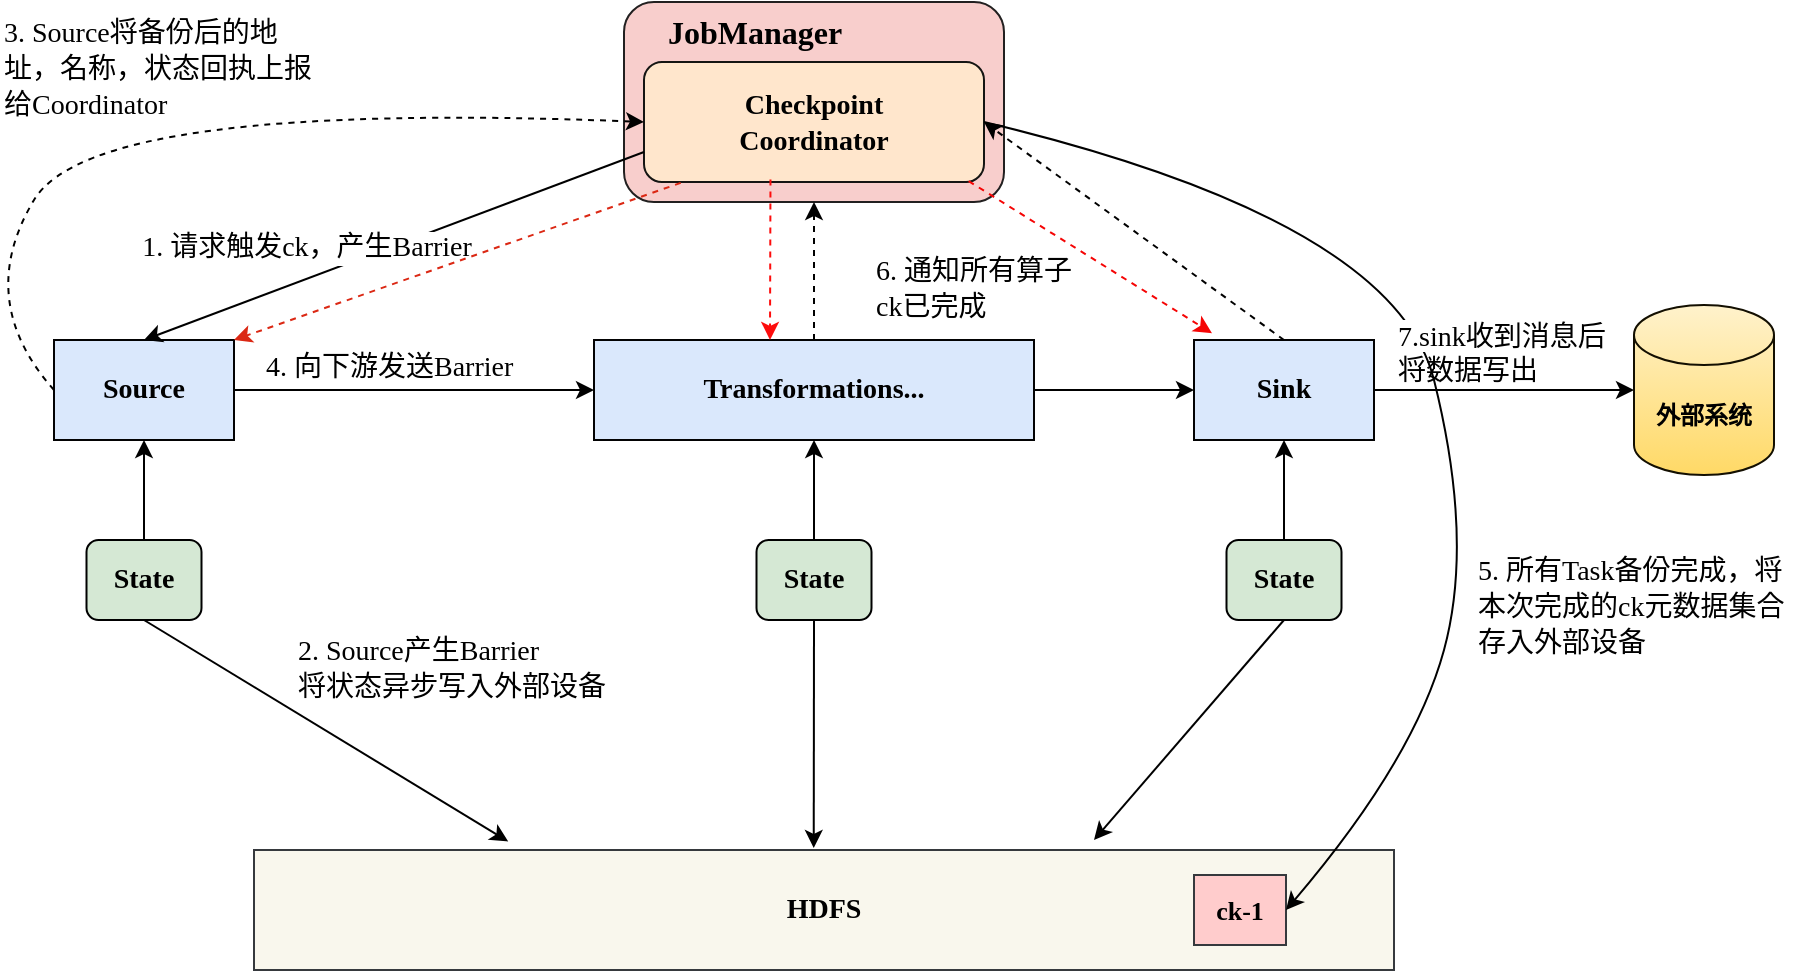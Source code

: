 <mxfile version="21.2.8" type="device">
  <diagram name="Page-1" id="J4eO9nVUZauvVbExk5FZ">
    <mxGraphModel dx="1353" dy="490" grid="1" gridSize="10" guides="1" tooltips="1" connect="1" arrows="1" fold="1" page="1" pageScale="1" pageWidth="827" pageHeight="1169" math="0" shadow="0">
      <root>
        <mxCell id="0" />
        <mxCell id="1" parent="0" />
        <mxCell id="6Q5VVy5FNHI0aDFn693Z-1" value="" style="rounded=1;whiteSpace=wrap;html=1;fillColor=#f8cecc;strokeColor=#222020;strokeWidth=1;" vertex="1" parent="1">
          <mxGeometry x="165" y="131" width="190" height="100" as="geometry" />
        </mxCell>
        <mxCell id="6Q5VVy5FNHI0aDFn693Z-2" value="&lt;b&gt;&lt;font face=&quot;Verdana&quot; style=&quot;font-size: 16px;&quot;&gt;JobManager&lt;/font&gt;&lt;/b&gt;" style="text;html=1;align=center;verticalAlign=middle;resizable=0;points=[];autosize=1;strokeColor=none;fillColor=none;" vertex="1" parent="1">
          <mxGeometry x="165" y="131" width="130" height="30" as="geometry" />
        </mxCell>
        <mxCell id="6Q5VVy5FNHI0aDFn693Z-3" value="&lt;b style=&quot;font-size: 14px;&quot;&gt;&lt;font style=&quot;font-size: 14px;&quot; face=&quot;Verdana&quot;&gt;Checkpoint&lt;br&gt;Coordinator&lt;/font&gt;&lt;/b&gt;" style="rounded=1;whiteSpace=wrap;html=1;fillColor=#ffe6cc;strokeColor=#151513;" vertex="1" parent="1">
          <mxGeometry x="175" y="161" width="170" height="60" as="geometry" />
        </mxCell>
        <mxCell id="6Q5VVy5FNHI0aDFn693Z-11" style="edgeStyle=orthogonalEdgeStyle;rounded=0;orthogonalLoop=1;jettySize=auto;html=1;exitX=1;exitY=0.5;exitDx=0;exitDy=0;entryX=0;entryY=0.5;entryDx=0;entryDy=0;" edge="1" parent="1" source="6Q5VVy5FNHI0aDFn693Z-4" target="6Q5VVy5FNHI0aDFn693Z-10">
          <mxGeometry relative="1" as="geometry" />
        </mxCell>
        <mxCell id="6Q5VVy5FNHI0aDFn693Z-4" value="&lt;b&gt;&lt;font face=&quot;Verdana&quot; style=&quot;font-size: 14px;&quot;&gt;Source&lt;/font&gt;&lt;/b&gt;" style="rounded=0;whiteSpace=wrap;html=1;fillColor=#dae8fc;strokeColor=#020203;" vertex="1" parent="1">
          <mxGeometry x="-120" y="300" width="90" height="50" as="geometry" />
        </mxCell>
        <mxCell id="6Q5VVy5FNHI0aDFn693Z-5" value="" style="endArrow=classic;html=1;rounded=0;exitX=0;exitY=0.75;exitDx=0;exitDy=0;entryX=0.5;entryY=0;entryDx=0;entryDy=0;" edge="1" parent="1" source="6Q5VVy5FNHI0aDFn693Z-3">
          <mxGeometry width="50" height="50" relative="1" as="geometry">
            <mxPoint x="60" y="190" as="sourcePoint" />
            <mxPoint x="-75" y="300" as="targetPoint" />
          </mxGeometry>
        </mxCell>
        <mxCell id="6Q5VVy5FNHI0aDFn693Z-9" value="&lt;font face=&quot;Verdana&quot; style=&quot;font-size: 14px;&quot;&gt;1. 请求触发ck，产生Barrier&lt;/font&gt;" style="edgeLabel;html=1;align=center;verticalAlign=middle;resizable=0;points=[];" vertex="1" connectable="0" parent="6Q5VVy5FNHI0aDFn693Z-5">
          <mxGeometry x="0.547" y="1" relative="1" as="geometry">
            <mxPoint x="24" y="-26" as="offset" />
          </mxGeometry>
        </mxCell>
        <mxCell id="6Q5VVy5FNHI0aDFn693Z-17" style="edgeStyle=orthogonalEdgeStyle;rounded=0;orthogonalLoop=1;jettySize=auto;html=1;exitX=1;exitY=0.5;exitDx=0;exitDy=0;" edge="1" parent="1" source="6Q5VVy5FNHI0aDFn693Z-10" target="6Q5VVy5FNHI0aDFn693Z-16">
          <mxGeometry relative="1" as="geometry" />
        </mxCell>
        <mxCell id="6Q5VVy5FNHI0aDFn693Z-33" style="edgeStyle=orthogonalEdgeStyle;rounded=0;orthogonalLoop=1;jettySize=auto;html=1;exitX=0.5;exitY=0;exitDx=0;exitDy=0;entryX=0.5;entryY=1;entryDx=0;entryDy=0;dashed=1;" edge="1" parent="1" source="6Q5VVy5FNHI0aDFn693Z-10" target="6Q5VVy5FNHI0aDFn693Z-1">
          <mxGeometry relative="1" as="geometry" />
        </mxCell>
        <mxCell id="6Q5VVy5FNHI0aDFn693Z-10" value="&lt;b&gt;&lt;font face=&quot;Verdana&quot; style=&quot;font-size: 14px;&quot;&gt;Transformations...&lt;/font&gt;&lt;/b&gt;" style="rounded=0;whiteSpace=wrap;html=1;fillColor=#dae8fc;strokeColor=#020203;" vertex="1" parent="1">
          <mxGeometry x="150" y="300" width="220" height="50" as="geometry" />
        </mxCell>
        <mxCell id="6Q5VVy5FNHI0aDFn693Z-13" style="edgeStyle=orthogonalEdgeStyle;rounded=0;orthogonalLoop=1;jettySize=auto;html=1;exitX=0.5;exitY=0;exitDx=0;exitDy=0;entryX=0.5;entryY=1;entryDx=0;entryDy=0;" edge="1" parent="1" source="6Q5VVy5FNHI0aDFn693Z-12" target="6Q5VVy5FNHI0aDFn693Z-4">
          <mxGeometry relative="1" as="geometry" />
        </mxCell>
        <mxCell id="6Q5VVy5FNHI0aDFn693Z-12" value="&lt;b&gt;&lt;font style=&quot;font-size: 14px;&quot; face=&quot;Verdana&quot;&gt;State&lt;/font&gt;&lt;/b&gt;" style="rounded=1;whiteSpace=wrap;html=1;fillColor=#d5e8d4;strokeColor=#000000;" vertex="1" parent="1">
          <mxGeometry x="-103.75" y="400" width="57.5" height="40" as="geometry" />
        </mxCell>
        <mxCell id="6Q5VVy5FNHI0aDFn693Z-15" style="edgeStyle=orthogonalEdgeStyle;rounded=0;orthogonalLoop=1;jettySize=auto;html=1;exitX=0.5;exitY=0;exitDx=0;exitDy=0;entryX=0.5;entryY=1;entryDx=0;entryDy=0;" edge="1" parent="1" source="6Q5VVy5FNHI0aDFn693Z-14" target="6Q5VVy5FNHI0aDFn693Z-10">
          <mxGeometry relative="1" as="geometry" />
        </mxCell>
        <mxCell id="6Q5VVy5FNHI0aDFn693Z-14" value="&lt;b&gt;&lt;font style=&quot;font-size: 14px;&quot; face=&quot;Verdana&quot;&gt;State&lt;/font&gt;&lt;/b&gt;" style="rounded=1;whiteSpace=wrap;html=1;fillColor=#d5e8d4;strokeColor=#000000;" vertex="1" parent="1">
          <mxGeometry x="231.25" y="400" width="57.5" height="40" as="geometry" />
        </mxCell>
        <mxCell id="6Q5VVy5FNHI0aDFn693Z-50" style="edgeStyle=orthogonalEdgeStyle;rounded=0;orthogonalLoop=1;jettySize=auto;html=1;exitX=1;exitY=0.5;exitDx=0;exitDy=0;" edge="1" parent="1" source="6Q5VVy5FNHI0aDFn693Z-16" target="6Q5VVy5FNHI0aDFn693Z-49">
          <mxGeometry relative="1" as="geometry" />
        </mxCell>
        <mxCell id="6Q5VVy5FNHI0aDFn693Z-16" value="&lt;b&gt;&lt;font face=&quot;Verdana&quot; style=&quot;font-size: 14px;&quot;&gt;Sink&lt;/font&gt;&lt;/b&gt;" style="rounded=0;whiteSpace=wrap;html=1;fillColor=#dae8fc;strokeColor=#020203;" vertex="1" parent="1">
          <mxGeometry x="450" y="300" width="90" height="50" as="geometry" />
        </mxCell>
        <mxCell id="6Q5VVy5FNHI0aDFn693Z-19" style="edgeStyle=orthogonalEdgeStyle;rounded=0;orthogonalLoop=1;jettySize=auto;html=1;exitX=0.5;exitY=0;exitDx=0;exitDy=0;entryX=0.5;entryY=1;entryDx=0;entryDy=0;" edge="1" parent="1" source="6Q5VVy5FNHI0aDFn693Z-18" target="6Q5VVy5FNHI0aDFn693Z-16">
          <mxGeometry relative="1" as="geometry" />
        </mxCell>
        <mxCell id="6Q5VVy5FNHI0aDFn693Z-18" value="&lt;b&gt;&lt;font style=&quot;font-size: 14px;&quot; face=&quot;Verdana&quot;&gt;State&lt;/font&gt;&lt;/b&gt;" style="rounded=1;whiteSpace=wrap;html=1;fillColor=#d5e8d4;strokeColor=#000000;" vertex="1" parent="1">
          <mxGeometry x="466.25" y="400" width="57.5" height="40" as="geometry" />
        </mxCell>
        <mxCell id="6Q5VVy5FNHI0aDFn693Z-21" value="&lt;span style=&quot;color: rgb(0, 0, 0); font-size: 14px; font-style: normal; font-variant-ligatures: normal; font-variant-caps: normal; font-weight: 400; letter-spacing: normal; orphans: 2; text-align: center; text-indent: 0px; text-transform: none; widows: 2; word-spacing: 0px; -webkit-text-stroke-width: 0px; background-color: rgb(255, 255, 255); text-decoration-thickness: initial; text-decoration-style: initial; text-decoration-color: initial; float: none; display: inline !important;&quot;&gt;&lt;font face=&quot;Verdana&quot;&gt;2. Source产生Barrier&lt;br&gt;将状态异步写入外部设备&lt;br&gt;&lt;/font&gt;&lt;/span&gt;" style="text;whiteSpace=wrap;html=1;" vertex="1" parent="1">
          <mxGeometry y="440" width="160" height="40" as="geometry" />
        </mxCell>
        <mxCell id="6Q5VVy5FNHI0aDFn693Z-23" value="&lt;font style=&quot;font-size: 14px;&quot; face=&quot;Verdana&quot;&gt;&lt;b&gt;HDFS&lt;/b&gt;&lt;/font&gt;" style="rounded=0;whiteSpace=wrap;html=1;fillColor=#f9f7ed;strokeColor=#36393d;" vertex="1" parent="1">
          <mxGeometry x="-20" y="555" width="570" height="60" as="geometry" />
        </mxCell>
        <mxCell id="6Q5VVy5FNHI0aDFn693Z-24" value="" style="endArrow=classic;html=1;rounded=0;exitX=0.5;exitY=1;exitDx=0;exitDy=0;entryX=0.223;entryY=-0.071;entryDx=0;entryDy=0;entryPerimeter=0;" edge="1" parent="1" source="6Q5VVy5FNHI0aDFn693Z-12" target="6Q5VVy5FNHI0aDFn693Z-23">
          <mxGeometry width="50" height="50" relative="1" as="geometry">
            <mxPoint x="40" y="440" as="sourcePoint" />
            <mxPoint x="90" y="390" as="targetPoint" />
          </mxGeometry>
        </mxCell>
        <mxCell id="6Q5VVy5FNHI0aDFn693Z-26" value="" style="curved=1;endArrow=classic;html=1;rounded=0;exitX=0;exitY=0.5;exitDx=0;exitDy=0;entryX=0;entryY=0.5;entryDx=0;entryDy=0;dashed=1;" edge="1" parent="1" source="6Q5VVy5FNHI0aDFn693Z-4" target="6Q5VVy5FNHI0aDFn693Z-3">
          <mxGeometry width="50" height="50" relative="1" as="geometry">
            <mxPoint x="-40" y="310" as="sourcePoint" />
            <mxPoint x="10" y="260" as="targetPoint" />
            <Array as="points">
              <mxPoint x="-160" y="280" />
              <mxPoint x="-100" y="180" />
            </Array>
          </mxGeometry>
        </mxCell>
        <mxCell id="6Q5VVy5FNHI0aDFn693Z-28" value="&lt;span style=&quot;color: rgb(0, 0, 0); font-size: 14px; font-style: normal; font-variant-ligatures: normal; font-variant-caps: normal; font-weight: 400; letter-spacing: normal; orphans: 2; text-align: center; text-indent: 0px; text-transform: none; widows: 2; word-spacing: 0px; -webkit-text-stroke-width: 0px; background-color: rgb(255, 255, 255); text-decoration-thickness: initial; text-decoration-style: initial; text-decoration-color: initial; float: none; display: inline !important;&quot;&gt;&lt;font face=&quot;Verdana&quot;&gt;3. Source将备份后的地址，名称，状态回执上报给Coordinator&lt;br&gt;&lt;/font&gt;&lt;/span&gt;" style="text;whiteSpace=wrap;html=1;" vertex="1" parent="1">
          <mxGeometry x="-147" y="131" width="160" height="40" as="geometry" />
        </mxCell>
        <mxCell id="6Q5VVy5FNHI0aDFn693Z-29" value="&lt;span style=&quot;color: rgb(0, 0, 0); font-size: 14px; font-style: normal; font-variant-ligatures: normal; font-variant-caps: normal; font-weight: 400; letter-spacing: normal; orphans: 2; text-align: center; text-indent: 0px; text-transform: none; widows: 2; word-spacing: 0px; -webkit-text-stroke-width: 0px; background-color: rgb(255, 255, 255); text-decoration-thickness: initial; text-decoration-style: initial; text-decoration-color: initial; float: none; display: inline !important;&quot;&gt;&lt;font face=&quot;Verdana&quot;&gt;4. 向下游发送Barrier&lt;br&gt;&lt;/font&gt;&lt;/span&gt;" style="text;whiteSpace=wrap;html=1;" vertex="1" parent="1">
          <mxGeometry x="-16" y="298" width="160" height="40" as="geometry" />
        </mxCell>
        <mxCell id="6Q5VVy5FNHI0aDFn693Z-32" value="" style="endArrow=classic;html=1;rounded=0;exitX=0.5;exitY=1;exitDx=0;exitDy=0;entryX=0.491;entryY=-0.017;entryDx=0;entryDy=0;entryPerimeter=0;" edge="1" parent="1" source="6Q5VVy5FNHI0aDFn693Z-14" target="6Q5VVy5FNHI0aDFn693Z-23">
          <mxGeometry width="50" height="50" relative="1" as="geometry">
            <mxPoint x="130" y="510" as="sourcePoint" />
            <mxPoint x="180" y="460" as="targetPoint" />
          </mxGeometry>
        </mxCell>
        <mxCell id="6Q5VVy5FNHI0aDFn693Z-34" value="" style="endArrow=classic;html=1;rounded=0;exitX=0.5;exitY=1;exitDx=0;exitDy=0;" edge="1" parent="1" source="6Q5VVy5FNHI0aDFn693Z-18">
          <mxGeometry width="50" height="50" relative="1" as="geometry">
            <mxPoint x="270" y="550" as="sourcePoint" />
            <mxPoint x="400" y="550" as="targetPoint" />
          </mxGeometry>
        </mxCell>
        <mxCell id="6Q5VVy5FNHI0aDFn693Z-35" value="" style="endArrow=classic;html=1;rounded=0;exitX=0.5;exitY=0;exitDx=0;exitDy=0;entryX=1;entryY=0.5;entryDx=0;entryDy=0;dashed=1;" edge="1" parent="1" source="6Q5VVy5FNHI0aDFn693Z-16" target="6Q5VVy5FNHI0aDFn693Z-3">
          <mxGeometry width="50" height="50" relative="1" as="geometry">
            <mxPoint x="470" y="310" as="sourcePoint" />
            <mxPoint x="520" y="260" as="targetPoint" />
          </mxGeometry>
        </mxCell>
        <mxCell id="6Q5VVy5FNHI0aDFn693Z-37" value="&lt;b&gt;&lt;font style=&quot;font-size: 13px;&quot; face=&quot;Verdana&quot;&gt;ck-1&lt;/font&gt;&lt;/b&gt;" style="rounded=0;whiteSpace=wrap;html=1;fillColor=#ffcccc;strokeColor=#36393d;" vertex="1" parent="1">
          <mxGeometry x="450" y="567.5" width="46" height="35" as="geometry" />
        </mxCell>
        <mxCell id="6Q5VVy5FNHI0aDFn693Z-38" value="" style="curved=1;endArrow=classic;html=1;rounded=0;exitX=1;exitY=0.5;exitDx=0;exitDy=0;entryX=1;entryY=0.5;entryDx=0;entryDy=0;" edge="1" parent="1" source="6Q5VVy5FNHI0aDFn693Z-3" target="6Q5VVy5FNHI0aDFn693Z-37">
          <mxGeometry width="50" height="50" relative="1" as="geometry">
            <mxPoint x="510" y="370" as="sourcePoint" />
            <mxPoint x="560" y="320" as="targetPoint" />
            <Array as="points">
              <mxPoint x="550" y="240" />
              <mxPoint x="590" y="400" />
              <mxPoint x="560" y="510" />
            </Array>
          </mxGeometry>
        </mxCell>
        <mxCell id="6Q5VVy5FNHI0aDFn693Z-39" value="&lt;span style=&quot;color: rgb(0, 0, 0); font-size: 14px; font-style: normal; font-variant-ligatures: normal; font-variant-caps: normal; font-weight: 400; letter-spacing: normal; orphans: 2; text-align: center; text-indent: 0px; text-transform: none; widows: 2; word-spacing: 0px; -webkit-text-stroke-width: 0px; background-color: rgb(255, 255, 255); text-decoration-thickness: initial; text-decoration-style: initial; text-decoration-color: initial; float: none; display: inline !important;&quot;&gt;&lt;font face=&quot;Verdana&quot;&gt;5. 所有Task备份完成，将本次完成的ck元数据集合存入外部设备&lt;br&gt;&lt;/font&gt;&lt;/span&gt;" style="text;whiteSpace=wrap;html=1;" vertex="1" parent="1">
          <mxGeometry x="590" y="400" width="160" height="40" as="geometry" />
        </mxCell>
        <mxCell id="6Q5VVy5FNHI0aDFn693Z-40" style="edgeStyle=orthogonalEdgeStyle;rounded=0;orthogonalLoop=1;jettySize=auto;html=1;exitX=0.5;exitY=1;exitDx=0;exitDy=0;" edge="1" parent="1" source="6Q5VVy5FNHI0aDFn693Z-39" target="6Q5VVy5FNHI0aDFn693Z-39">
          <mxGeometry relative="1" as="geometry" />
        </mxCell>
        <mxCell id="6Q5VVy5FNHI0aDFn693Z-41" value="" style="endArrow=classic;html=1;rounded=0;exitX=0.056;exitY=0.993;exitDx=0;exitDy=0;exitPerimeter=0;strokeColor=none;" edge="1" parent="1" source="6Q5VVy5FNHI0aDFn693Z-3" target="6Q5VVy5FNHI0aDFn693Z-4">
          <mxGeometry width="50" height="50" relative="1" as="geometry">
            <mxPoint x="100" y="380" as="sourcePoint" />
            <mxPoint x="150" y="330" as="targetPoint" />
          </mxGeometry>
        </mxCell>
        <mxCell id="6Q5VVy5FNHI0aDFn693Z-42" value="" style="endArrow=classic;html=1;rounded=0;exitX=0.108;exitY=1.007;exitDx=0;exitDy=0;exitPerimeter=0;entryX=1;entryY=0;entryDx=0;entryDy=0;fillColor=#ffcccc;strokeColor=#db2814;dashed=1;" edge="1" parent="1" source="6Q5VVy5FNHI0aDFn693Z-3" target="6Q5VVy5FNHI0aDFn693Z-4">
          <mxGeometry width="50" height="50" relative="1" as="geometry">
            <mxPoint x="100" y="380" as="sourcePoint" />
            <mxPoint x="150" y="330" as="targetPoint" />
          </mxGeometry>
        </mxCell>
        <mxCell id="6Q5VVy5FNHI0aDFn693Z-44" value="" style="endArrow=classic;html=1;rounded=0;exitX=0.414;exitY=0.993;exitDx=0;exitDy=0;exitPerimeter=0;strokeColor=none;entryX=0.426;entryY=-0.036;entryDx=0;entryDy=0;entryPerimeter=0;" edge="1" parent="1" source="6Q5VVy5FNHI0aDFn693Z-3" target="6Q5VVy5FNHI0aDFn693Z-10">
          <mxGeometry width="50" height="50" relative="1" as="geometry">
            <mxPoint x="195" y="231" as="sourcePoint" />
            <mxPoint x="-20" y="317" as="targetPoint" />
          </mxGeometry>
        </mxCell>
        <mxCell id="6Q5VVy5FNHI0aDFn693Z-45" value="" style="endArrow=classic;html=1;rounded=0;exitX=0.405;exitY=1.02;exitDx=0;exitDy=0;exitPerimeter=0;strokeColor=none;" edge="1" parent="1" source="6Q5VVy5FNHI0aDFn693Z-3">
          <mxGeometry width="50" height="50" relative="1" as="geometry">
            <mxPoint x="205" y="241" as="sourcePoint" />
            <mxPoint x="244" y="300" as="targetPoint" />
          </mxGeometry>
        </mxCell>
        <mxCell id="6Q5VVy5FNHI0aDFn693Z-46" value="" style="endArrow=classic;html=1;rounded=0;exitX=0.372;exitY=0.98;exitDx=0;exitDy=0;exitPerimeter=0;strokeColor=#fd0d0d;dashed=1;" edge="1" parent="1" source="6Q5VVy5FNHI0aDFn693Z-3">
          <mxGeometry width="50" height="50" relative="1" as="geometry">
            <mxPoint x="100" y="380" as="sourcePoint" />
            <mxPoint x="238" y="300" as="targetPoint" />
          </mxGeometry>
        </mxCell>
        <mxCell id="6Q5VVy5FNHI0aDFn693Z-47" value="" style="endArrow=classic;html=1;rounded=0;exitX=0.955;exitY=0.993;exitDx=0;exitDy=0;exitPerimeter=0;entryX=0.1;entryY=-0.068;entryDx=0;entryDy=0;entryPerimeter=0;dashed=1;strokeColor=#f50505;" edge="1" parent="1" source="6Q5VVy5FNHI0aDFn693Z-3" target="6Q5VVy5FNHI0aDFn693Z-16">
          <mxGeometry width="50" height="50" relative="1" as="geometry">
            <mxPoint x="350" y="330" as="sourcePoint" />
            <mxPoint x="400" y="280" as="targetPoint" />
          </mxGeometry>
        </mxCell>
        <mxCell id="6Q5VVy5FNHI0aDFn693Z-48" value="&lt;span style=&quot;color: rgb(0, 0, 0); font-size: 14px; font-style: normal; font-variant-ligatures: normal; font-variant-caps: normal; font-weight: 400; letter-spacing: normal; orphans: 2; text-align: center; text-indent: 0px; text-transform: none; widows: 2; word-spacing: 0px; -webkit-text-stroke-width: 0px; background-color: rgb(255, 255, 255); text-decoration-thickness: initial; text-decoration-style: initial; text-decoration-color: initial; float: none; display: inline !important;&quot;&gt;&lt;font face=&quot;Verdana&quot;&gt;6. 通知所有算子&lt;br&gt;ck已完成&lt;br&gt;&lt;/font&gt;&lt;/span&gt;" style="text;whiteSpace=wrap;html=1;" vertex="1" parent="1">
          <mxGeometry x="288.75" y="250" width="111.25" height="40" as="geometry" />
        </mxCell>
        <mxCell id="6Q5VVy5FNHI0aDFn693Z-49" value="&lt;b&gt;外部系统&lt;/b&gt;" style="shape=cylinder3;whiteSpace=wrap;html=1;boundedLbl=1;backgroundOutline=1;size=15;fillColor=#fff2cc;strokeColor=#130f01;gradientColor=#ffd966;" vertex="1" parent="1">
          <mxGeometry x="670" y="282.5" width="70" height="85" as="geometry" />
        </mxCell>
        <mxCell id="6Q5VVy5FNHI0aDFn693Z-51" value="&lt;span style=&quot;color: rgb(0, 0, 0); font-size: 14px; font-style: normal; font-variant-ligatures: normal; font-variant-caps: normal; font-weight: 400; letter-spacing: normal; orphans: 2; text-indent: 0px; text-transform: none; widows: 2; word-spacing: 0px; -webkit-text-stroke-width: 0px; background-color: rgb(255, 255, 255); text-decoration-thickness: initial; text-decoration-style: initial; text-decoration-color: initial; float: none; display: inline !important;&quot;&gt;&lt;font face=&quot;Verdana&quot;&gt;7.sink收到消息后&lt;br&gt;&lt;div style=&quot;&quot;&gt;将数据写出&lt;/div&gt;&lt;/font&gt;&lt;/span&gt;" style="text;whiteSpace=wrap;html=1;" vertex="1" parent="1">
          <mxGeometry x="550" y="282.5" width="160" height="40" as="geometry" />
        </mxCell>
      </root>
    </mxGraphModel>
  </diagram>
</mxfile>
